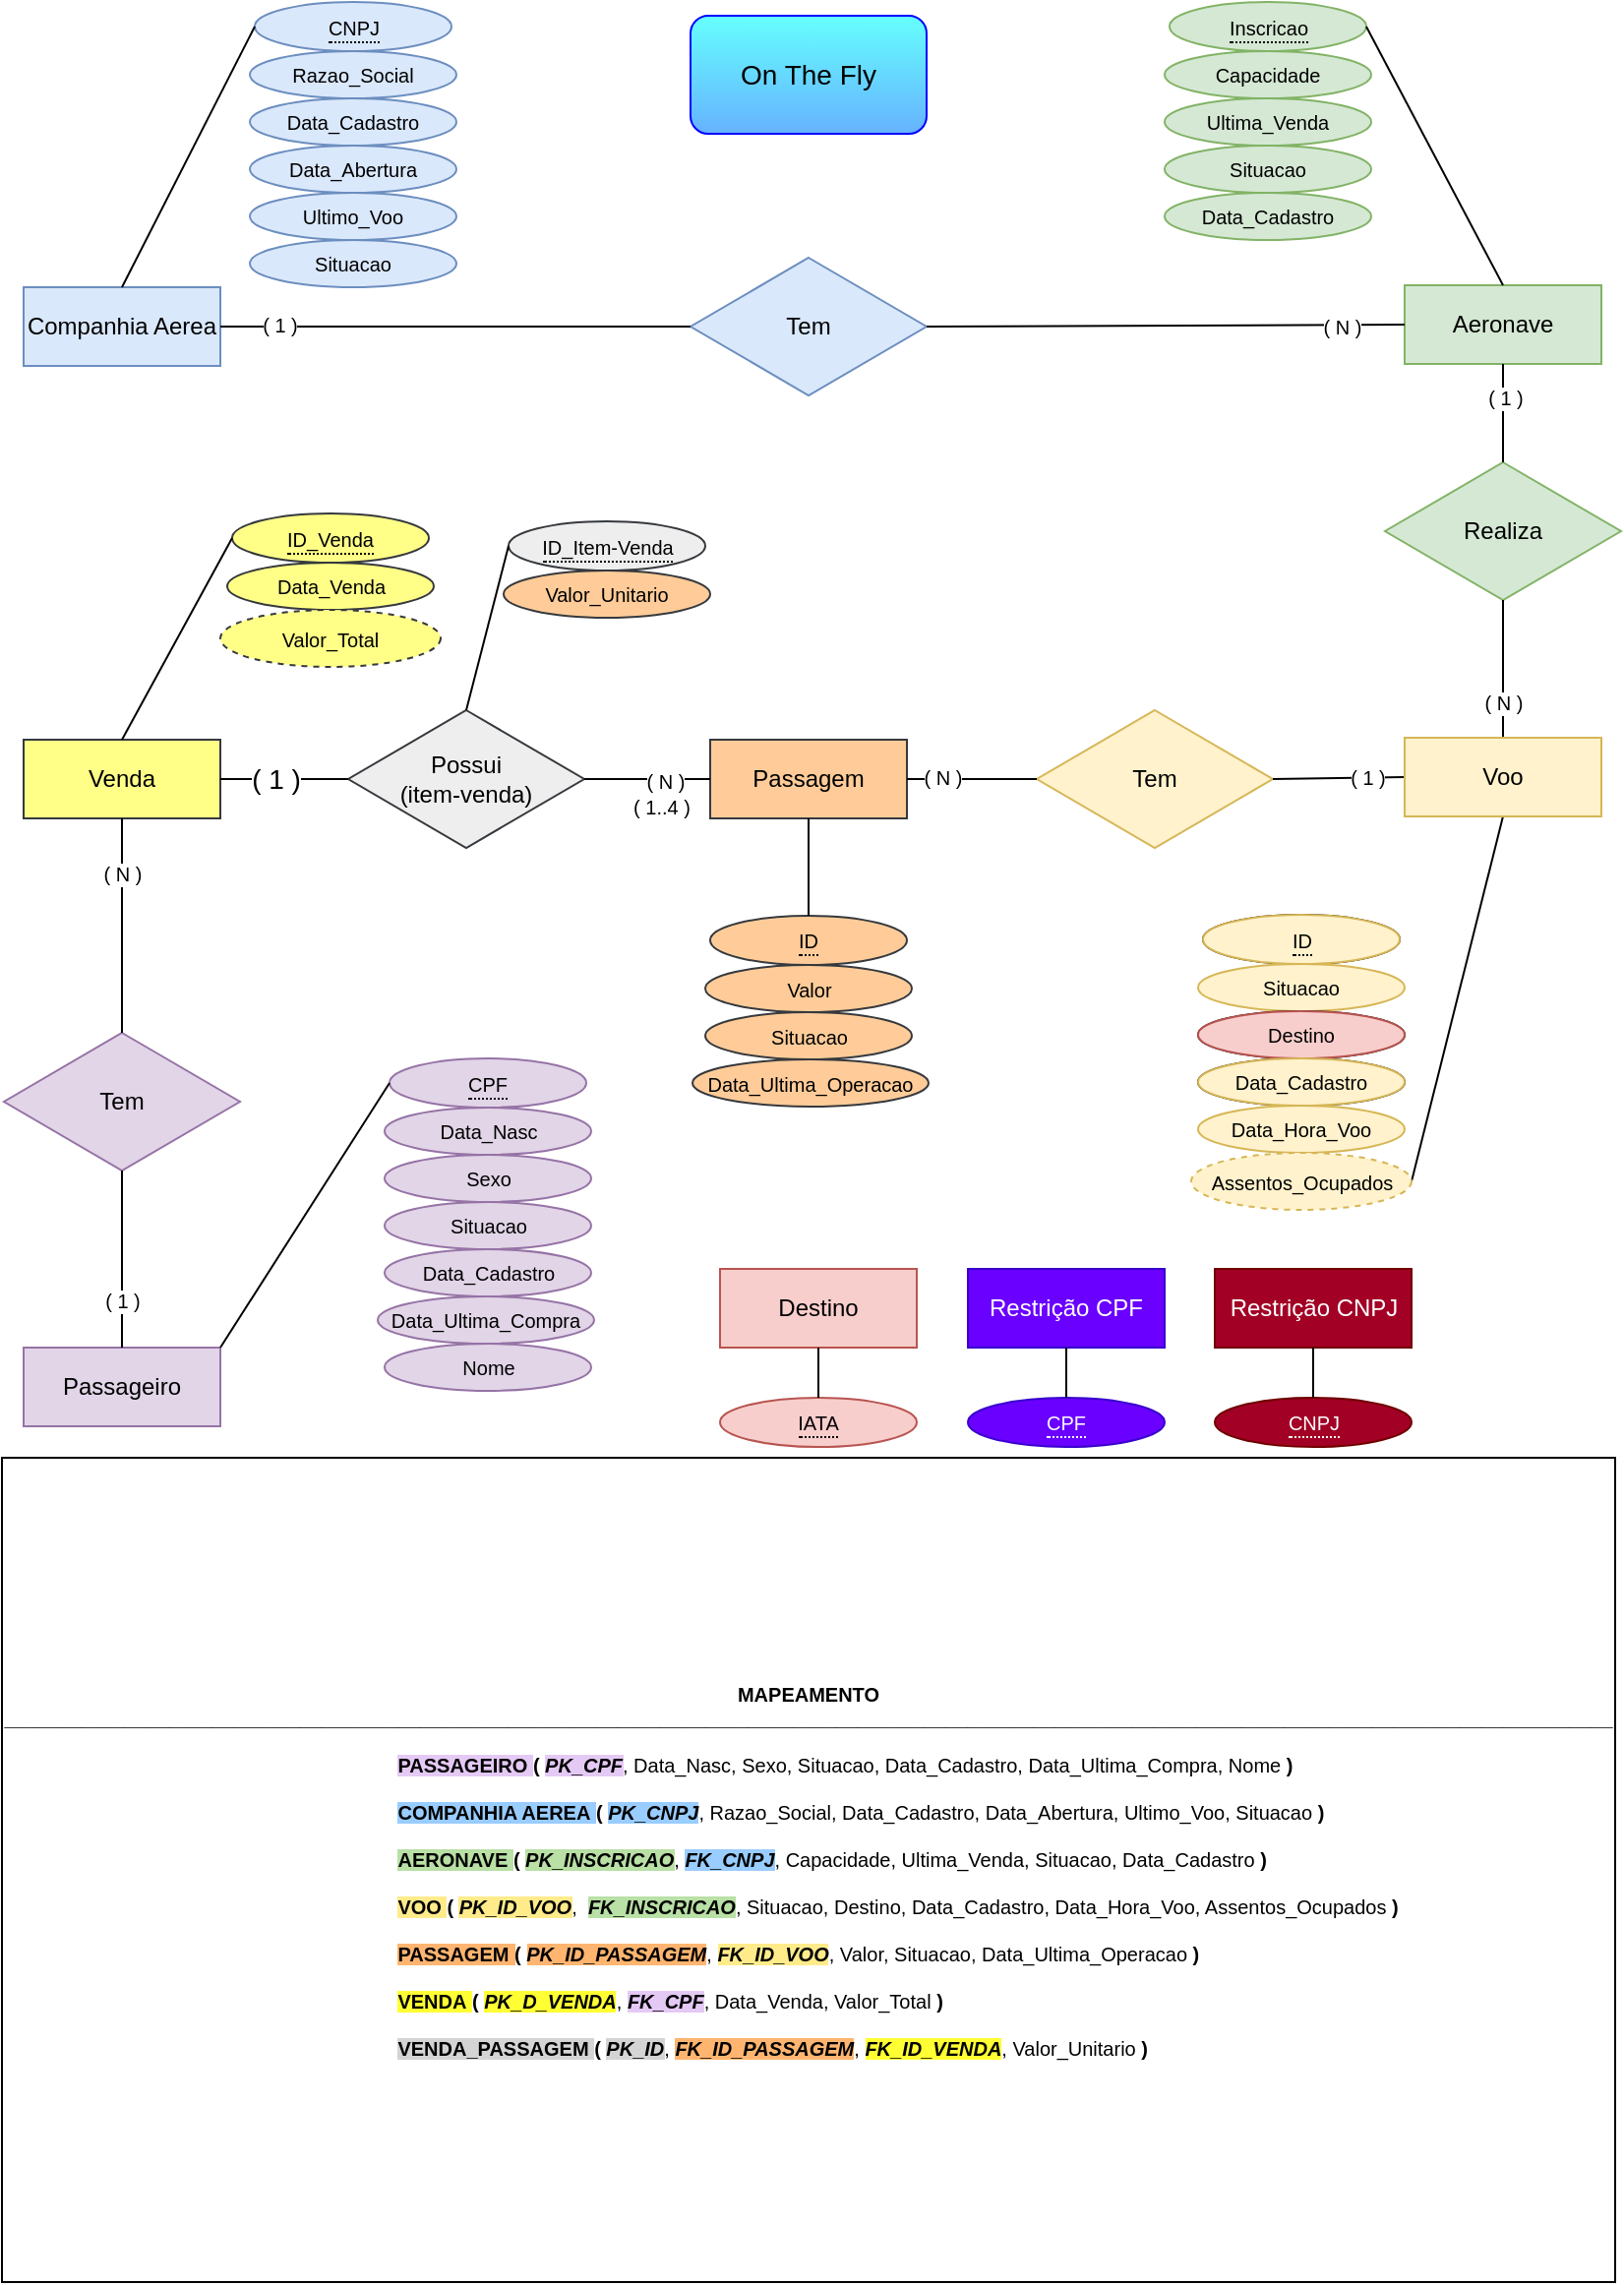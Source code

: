 <mxfile version="20.3.0" type="device"><diagram id="hlEPYErq15RqgdKND1dZ" name="Página-1"><mxGraphModel dx="868" dy="553" grid="1" gridSize="10" guides="1" tooltips="1" connect="1" arrows="1" fold="1" page="1" pageScale="1" pageWidth="827" pageHeight="1169" math="0" shadow="0"><root><mxCell id="0"/><mxCell id="1" parent="0"/><mxCell id="gnO982zwiV6r9AaEwhnP-1" value="Venda" style="whiteSpace=wrap;html=1;align=center;fillColor=#ffff88;strokeColor=#36393d;" vertex="1" parent="1"><mxGeometry x="13" y="385" width="100" height="40" as="geometry"/></mxCell><mxCell id="gnO982zwiV6r9AaEwhnP-2" value="Companhia Aerea" style="whiteSpace=wrap;html=1;align=center;fillColor=#dae8fc;strokeColor=#6c8ebf;" vertex="1" parent="1"><mxGeometry x="13" y="155" width="100" height="40" as="geometry"/></mxCell><mxCell id="gnO982zwiV6r9AaEwhnP-3" value="Aeronave" style="whiteSpace=wrap;html=1;align=center;fillColor=#d5e8d4;strokeColor=#82b366;" vertex="1" parent="1"><mxGeometry x="715" y="154" width="100" height="40" as="geometry"/></mxCell><mxCell id="gnO982zwiV6r9AaEwhnP-5" value="Restrição CNPJ" style="whiteSpace=wrap;html=1;align=center;fillColor=#a20025;fontColor=#ffffff;strokeColor=#6F0000;" vertex="1" parent="1"><mxGeometry x="618.5" y="654" width="100" height="40" as="geometry"/></mxCell><mxCell id="gnO982zwiV6r9AaEwhnP-6" value="Voo" style="whiteSpace=wrap;html=1;align=center;" vertex="1" parent="1"><mxGeometry x="715" y="384" width="100" height="40" as="geometry"/></mxCell><mxCell id="gnO982zwiV6r9AaEwhnP-7" value="Passagem" style="whiteSpace=wrap;html=1;align=center;fillColor=#ffcc99;strokeColor=#36393d;" vertex="1" parent="1"><mxGeometry x="362" y="385" width="100" height="40" as="geometry"/></mxCell><mxCell id="gnO982zwiV6r9AaEwhnP-8" value="Possui&lt;br&gt;(item-venda)" style="rhombus;whiteSpace=wrap;html=1;fillColor=#eeeeee;strokeColor=#36393d;" vertex="1" parent="1"><mxGeometry x="178" y="370" width="120" height="70" as="geometry"/></mxCell><mxCell id="gnO982zwiV6r9AaEwhnP-9" value="Tem" style="rhombus;whiteSpace=wrap;html=1;fillColor=#fff2cc;strokeColor=#d6b656;" vertex="1" parent="1"><mxGeometry x="528" y="370" width="120" height="70" as="geometry"/></mxCell><mxCell id="gnO982zwiV6r9AaEwhnP-10" value="Realiza" style="rhombus;whiteSpace=wrap;html=1;fillColor=#d5e8d4;strokeColor=#82b366;" vertex="1" parent="1"><mxGeometry x="705" y="244" width="120" height="70" as="geometry"/></mxCell><mxCell id="gnO982zwiV6r9AaEwhnP-11" value="Tem" style="rhombus;whiteSpace=wrap;html=1;fillColor=#dae8fc;strokeColor=#6c8ebf;" vertex="1" parent="1"><mxGeometry x="352" y="140" width="120" height="70" as="geometry"/></mxCell><mxCell id="gnO982zwiV6r9AaEwhnP-14" value="Restrição CPF" style="whiteSpace=wrap;html=1;align=center;fillColor=#6a00ff;fontColor=#ffffff;strokeColor=#3700CC;" vertex="1" parent="1"><mxGeometry x="493" y="654" width="100" height="40" as="geometry"/></mxCell><mxCell id="gnO982zwiV6r9AaEwhnP-16" value="" style="endArrow=none;html=1;rounded=0;entryX=1;entryY=0.5;entryDx=0;entryDy=0;" edge="1" parent="1" source="gnO982zwiV6r9AaEwhnP-11" target="gnO982zwiV6r9AaEwhnP-2"><mxGeometry width="50" height="50" relative="1" as="geometry"><mxPoint x="398" y="455" as="sourcePoint"/><mxPoint x="448" y="405" as="targetPoint"/></mxGeometry></mxCell><mxCell id="gnO982zwiV6r9AaEwhnP-95" value="( 1 )" style="edgeLabel;html=1;align=center;verticalAlign=middle;resizable=0;points=[];fontSize=10;" vertex="1" connectable="0" parent="gnO982zwiV6r9AaEwhnP-16"><mxGeometry x="0.28" relative="1" as="geometry"><mxPoint x="-56" y="-1" as="offset"/></mxGeometry></mxCell><mxCell id="gnO982zwiV6r9AaEwhnP-17" value="" style="endArrow=none;html=1;rounded=0;entryX=1;entryY=0.5;entryDx=0;entryDy=0;exitX=0;exitY=0.5;exitDx=0;exitDy=0;" edge="1" parent="1" source="gnO982zwiV6r9AaEwhnP-3" target="gnO982zwiV6r9AaEwhnP-11"><mxGeometry width="50" height="50" relative="1" as="geometry"><mxPoint x="328" y="185" as="sourcePoint"/><mxPoint x="118" y="185" as="targetPoint"/></mxGeometry></mxCell><mxCell id="gnO982zwiV6r9AaEwhnP-96" value="( N )" style="edgeLabel;html=1;align=center;verticalAlign=middle;resizable=0;points=[];fontSize=10;" vertex="1" connectable="0" parent="gnO982zwiV6r9AaEwhnP-17"><mxGeometry x="0.134" y="1" relative="1" as="geometry"><mxPoint x="106" y="-1" as="offset"/></mxGeometry></mxCell><mxCell id="gnO982zwiV6r9AaEwhnP-18" value="" style="endArrow=none;html=1;rounded=0;exitX=0.5;exitY=1;exitDx=0;exitDy=0;" edge="1" parent="1" source="gnO982zwiV6r9AaEwhnP-3" target="gnO982zwiV6r9AaEwhnP-10"><mxGeometry width="50" height="50" relative="1" as="geometry"><mxPoint x="725" y="184" as="sourcePoint"/><mxPoint x="535" y="184" as="targetPoint"/></mxGeometry></mxCell><mxCell id="gnO982zwiV6r9AaEwhnP-97" value="( 1 )" style="edgeLabel;html=1;align=center;verticalAlign=middle;resizable=0;points=[];fontSize=10;" vertex="1" connectable="0" parent="gnO982zwiV6r9AaEwhnP-18"><mxGeometry x="-0.34" y="1" relative="1" as="geometry"><mxPoint as="offset"/></mxGeometry></mxCell><mxCell id="gnO982zwiV6r9AaEwhnP-19" value="" style="endArrow=none;html=1;rounded=0;exitX=0.5;exitY=1;exitDx=0;exitDy=0;entryX=0.5;entryY=0;entryDx=0;entryDy=0;" edge="1" parent="1" source="gnO982zwiV6r9AaEwhnP-10" target="gnO982zwiV6r9AaEwhnP-6"><mxGeometry width="50" height="50" relative="1" as="geometry"><mxPoint x="775" y="204" as="sourcePoint"/><mxPoint x="775" y="254.0" as="targetPoint"/></mxGeometry></mxCell><mxCell id="gnO982zwiV6r9AaEwhnP-98" value="( N )" style="edgeLabel;html=1;align=center;verticalAlign=middle;resizable=0;points=[];fontSize=10;" vertex="1" connectable="0" parent="gnO982zwiV6r9AaEwhnP-19"><mxGeometry x="0.471" relative="1" as="geometry"><mxPoint as="offset"/></mxGeometry></mxCell><mxCell id="gnO982zwiV6r9AaEwhnP-22" value="" style="endArrow=none;html=1;rounded=0;exitX=0;exitY=0.5;exitDx=0;exitDy=0;entryX=1;entryY=0.5;entryDx=0;entryDy=0;" edge="1" parent="1" source="gnO982zwiV6r9AaEwhnP-6" target="gnO982zwiV6r9AaEwhnP-9"><mxGeometry width="50" height="50" relative="1" as="geometry"><mxPoint x="775" y="434" as="sourcePoint"/><mxPoint x="675" y="404.0" as="targetPoint"/></mxGeometry></mxCell><mxCell id="gnO982zwiV6r9AaEwhnP-99" value="( 1 )" style="edgeLabel;html=1;align=center;verticalAlign=middle;resizable=0;points=[];fontSize=10;" vertex="1" connectable="0" parent="gnO982zwiV6r9AaEwhnP-22"><mxGeometry x="-0.411" y="-1" relative="1" as="geometry"><mxPoint as="offset"/></mxGeometry></mxCell><mxCell id="gnO982zwiV6r9AaEwhnP-23" value="" style="endArrow=none;html=1;rounded=0;entryX=1;entryY=0.5;entryDx=0;entryDy=0;exitX=0;exitY=0.5;exitDx=0;exitDy=0;" edge="1" parent="1" source="gnO982zwiV6r9AaEwhnP-9" target="gnO982zwiV6r9AaEwhnP-7"><mxGeometry width="50" height="50" relative="1" as="geometry"><mxPoint x="468" y="405" as="sourcePoint"/><mxPoint x="598" y="415.0" as="targetPoint"/></mxGeometry></mxCell><mxCell id="gnO982zwiV6r9AaEwhnP-100" value="( N )" style="edgeLabel;html=1;align=center;verticalAlign=middle;resizable=0;points=[];fontSize=10;" vertex="1" connectable="0" parent="gnO982zwiV6r9AaEwhnP-23"><mxGeometry x="0.466" y="-1" relative="1" as="geometry"><mxPoint as="offset"/></mxGeometry></mxCell><mxCell id="gnO982zwiV6r9AaEwhnP-24" value="" style="endArrow=none;html=1;rounded=0;entryX=1;entryY=0.5;entryDx=0;entryDy=0;" edge="1" parent="1" source="gnO982zwiV6r9AaEwhnP-7" target="gnO982zwiV6r9AaEwhnP-8"><mxGeometry width="50" height="50" relative="1" as="geometry"><mxPoint x="538" y="415.0" as="sourcePoint"/><mxPoint x="472" y="415.0" as="targetPoint"/></mxGeometry></mxCell><mxCell id="gnO982zwiV6r9AaEwhnP-101" value="( N )" style="edgeLabel;html=1;align=center;verticalAlign=middle;resizable=0;points=[];fontSize=10;" vertex="1" connectable="0" parent="gnO982zwiV6r9AaEwhnP-24"><mxGeometry x="-0.262" y="1" relative="1" as="geometry"><mxPoint as="offset"/></mxGeometry></mxCell><mxCell id="gnO982zwiV6r9AaEwhnP-25" value="" style="endArrow=none;html=1;rounded=0;entryX=1;entryY=0.5;entryDx=0;entryDy=0;exitX=0;exitY=0.5;exitDx=0;exitDy=0;" edge="1" parent="1" source="gnO982zwiV6r9AaEwhnP-8" target="gnO982zwiV6r9AaEwhnP-1"><mxGeometry width="50" height="50" relative="1" as="geometry"><mxPoint x="168" y="415" as="sourcePoint"/><mxPoint x="308" y="415.0" as="targetPoint"/></mxGeometry></mxCell><mxCell id="gnO982zwiV6r9AaEwhnP-132" value="( 1 )" style="edgeLabel;html=1;align=center;verticalAlign=middle;resizable=0;points=[];fontSize=14;" vertex="1" connectable="0" parent="gnO982zwiV6r9AaEwhnP-25"><mxGeometry x="0.4" y="2" relative="1" as="geometry"><mxPoint x="8" y="-2" as="offset"/></mxGeometry></mxCell><mxCell id="gnO982zwiV6r9AaEwhnP-30" value="&lt;span style=&quot;border-bottom: 1px dotted&quot;&gt;&lt;font style=&quot;font-size: 10px;&quot;&gt;CNPJ&lt;/font&gt;&lt;/span&gt;" style="ellipse;whiteSpace=wrap;html=1;align=center;fillColor=#dae8fc;strokeColor=#6c8ebf;" vertex="1" parent="1"><mxGeometry x="130.5" y="10" width="100" height="25" as="geometry"/></mxCell><mxCell id="gnO982zwiV6r9AaEwhnP-33" value="" style="endArrow=none;html=1;rounded=0;entryX=0;entryY=0.5;entryDx=0;entryDy=0;exitX=0.5;exitY=0;exitDx=0;exitDy=0;" edge="1" parent="1" source="gnO982zwiV6r9AaEwhnP-2" target="gnO982zwiV6r9AaEwhnP-30"><mxGeometry width="50" height="50" relative="1" as="geometry"><mxPoint x="362.0" y="185" as="sourcePoint"/><mxPoint x="118" y="185" as="targetPoint"/></mxGeometry></mxCell><mxCell id="gnO982zwiV6r9AaEwhnP-34" value="Razao_Social" style="ellipse;whiteSpace=wrap;html=1;align=center;fontSize=10;fillColor=#dae8fc;strokeColor=#6c8ebf;" vertex="1" parent="1"><mxGeometry x="128" y="35" width="105" height="24" as="geometry"/></mxCell><mxCell id="gnO982zwiV6r9AaEwhnP-36" value="Situacao" style="ellipse;whiteSpace=wrap;html=1;align=center;fontSize=10;fillColor=#dae8fc;strokeColor=#6c8ebf;" vertex="1" parent="1"><mxGeometry x="128" y="131" width="105" height="24" as="geometry"/></mxCell><mxCell id="gnO982zwiV6r9AaEwhnP-37" value="Data_Abertura" style="ellipse;whiteSpace=wrap;html=1;align=center;fontSize=10;fillColor=#dae8fc;strokeColor=#6c8ebf;" vertex="1" parent="1"><mxGeometry x="128" y="83" width="105" height="24" as="geometry"/></mxCell><mxCell id="gnO982zwiV6r9AaEwhnP-39" value="Data_Cadastro" style="ellipse;whiteSpace=wrap;html=1;align=center;fontSize=10;fillColor=#dae8fc;strokeColor=#6c8ebf;" vertex="1" parent="1"><mxGeometry x="128" y="59" width="105" height="24" as="geometry"/></mxCell><mxCell id="gnO982zwiV6r9AaEwhnP-40" value="Ultimo_Voo" style="ellipse;whiteSpace=wrap;html=1;align=center;fontSize=10;fillColor=#dae8fc;strokeColor=#6c8ebf;" vertex="1" parent="1"><mxGeometry x="128" y="107" width="105" height="24" as="geometry"/></mxCell><mxCell id="gnO982zwiV6r9AaEwhnP-41" value="&lt;span style=&quot;border-bottom: 1px dotted&quot;&gt;&lt;font style=&quot;font-size: 10px;&quot;&gt;CNPJ&lt;/font&gt;&lt;/span&gt;" style="ellipse;whiteSpace=wrap;html=1;align=center;fillColor=#a20025;fontColor=#ffffff;strokeColor=#6F0000;" vertex="1" parent="1"><mxGeometry x="618.5" y="719.5" width="100" height="25" as="geometry"/></mxCell><mxCell id="gnO982zwiV6r9AaEwhnP-42" value="&lt;span style=&quot;border-bottom: 1px dotted&quot;&gt;&lt;font style=&quot;font-size: 10px;&quot;&gt;CPF&lt;/font&gt;&lt;/span&gt;" style="ellipse;whiteSpace=wrap;html=1;align=center;fillColor=#6a00ff;fontColor=#ffffff;strokeColor=#3700CC;" vertex="1" parent="1"><mxGeometry x="493" y="719.5" width="100" height="25" as="geometry"/></mxCell><mxCell id="gnO982zwiV6r9AaEwhnP-46" value="Destino" style="whiteSpace=wrap;html=1;align=center;fillColor=#f8cecc;strokeColor=#b85450;" vertex="1" parent="1"><mxGeometry x="367" y="654" width="100" height="40" as="geometry"/></mxCell><mxCell id="gnO982zwiV6r9AaEwhnP-47" value="&lt;span style=&quot;border-bottom: 1px dotted&quot;&gt;&lt;font style=&quot;font-size: 10px;&quot;&gt;IATA&lt;/font&gt;&lt;/span&gt;" style="ellipse;whiteSpace=wrap;html=1;align=center;fillColor=#f8cecc;strokeColor=#b85450;" vertex="1" parent="1"><mxGeometry x="367" y="719.5" width="100" height="25" as="geometry"/></mxCell><mxCell id="gnO982zwiV6r9AaEwhnP-50" value="&lt;span style=&quot;border-bottom: 1px dotted&quot;&gt;&lt;font style=&quot;font-size: 10px;&quot;&gt;Inscricao&lt;/font&gt;&lt;/span&gt;" style="ellipse;whiteSpace=wrap;html=1;align=center;fillColor=#d5e8d4;strokeColor=#82b366;" vertex="1" parent="1"><mxGeometry x="595.5" y="10" width="100" height="25" as="geometry"/></mxCell><mxCell id="gnO982zwiV6r9AaEwhnP-51" value="Capacidade" style="ellipse;whiteSpace=wrap;html=1;align=center;fontSize=10;fillColor=#d5e8d4;strokeColor=#82b366;" vertex="1" parent="1"><mxGeometry x="593" y="35" width="105" height="24" as="geometry"/></mxCell><mxCell id="gnO982zwiV6r9AaEwhnP-53" value="Situacao" style="ellipse;whiteSpace=wrap;html=1;align=center;fontSize=10;fillColor=#d5e8d4;strokeColor=#82b366;" vertex="1" parent="1"><mxGeometry x="593" y="83" width="105" height="24" as="geometry"/></mxCell><mxCell id="gnO982zwiV6r9AaEwhnP-54" value="Ultima_Venda" style="ellipse;whiteSpace=wrap;html=1;align=center;fontSize=10;fillColor=#d5e8d4;strokeColor=#82b366;" vertex="1" parent="1"><mxGeometry x="593" y="59" width="105" height="24" as="geometry"/></mxCell><mxCell id="gnO982zwiV6r9AaEwhnP-55" value="Data_Cadastro" style="ellipse;whiteSpace=wrap;html=1;align=center;fontSize=10;fillColor=#d5e8d4;strokeColor=#82b366;" vertex="1" parent="1"><mxGeometry x="593" y="107" width="105" height="24" as="geometry"/></mxCell><mxCell id="gnO982zwiV6r9AaEwhnP-56" value="" style="endArrow=none;html=1;rounded=0;exitX=1;exitY=0.5;exitDx=0;exitDy=0;entryX=0.5;entryY=0;entryDx=0;entryDy=0;" edge="1" parent="1" source="gnO982zwiV6r9AaEwhnP-50" target="gnO982zwiV6r9AaEwhnP-3"><mxGeometry width="50" height="50" relative="1" as="geometry"><mxPoint x="775" y="204" as="sourcePoint"/><mxPoint x="775" y="254" as="targetPoint"/></mxGeometry></mxCell><mxCell id="gnO982zwiV6r9AaEwhnP-57" value="&lt;span style=&quot;border-bottom: 1px dotted&quot;&gt;&lt;font style=&quot;font-size: 10px;&quot;&gt;ID&lt;/font&gt;&lt;/span&gt;" style="ellipse;whiteSpace=wrap;html=1;align=center;" vertex="1" parent="1"><mxGeometry x="612.5" y="474" width="100" height="25" as="geometry"/></mxCell><mxCell id="gnO982zwiV6r9AaEwhnP-58" value="Situacao" style="ellipse;whiteSpace=wrap;html=1;align=center;fontSize=10;fillColor=#fff2cc;strokeColor=#d6b656;" vertex="1" parent="1"><mxGeometry x="610" y="499" width="105" height="24" as="geometry"/></mxCell><mxCell id="gnO982zwiV6r9AaEwhnP-59" value="Data_Cadastro" style="ellipse;whiteSpace=wrap;html=1;align=center;fontSize=10;" vertex="1" parent="1"><mxGeometry x="610" y="547" width="105" height="24" as="geometry"/></mxCell><mxCell id="gnO982zwiV6r9AaEwhnP-60" value="Destino" style="ellipse;whiteSpace=wrap;html=1;align=center;fontSize=10;" vertex="1" parent="1"><mxGeometry x="610" y="523" width="105" height="24" as="geometry"/></mxCell><mxCell id="gnO982zwiV6r9AaEwhnP-61" value="Data_Hora_Voo" style="ellipse;whiteSpace=wrap;html=1;align=center;fontSize=10;fillColor=#fff2cc;strokeColor=#d6b656;" vertex="1" parent="1"><mxGeometry x="610" y="571" width="105" height="24" as="geometry"/></mxCell><mxCell id="gnO982zwiV6r9AaEwhnP-62" value="" style="endArrow=none;html=1;rounded=0;exitX=0.5;exitY=1;exitDx=0;exitDy=0;entryX=1;entryY=0.5;entryDx=0;entryDy=0;" edge="1" parent="1" source="gnO982zwiV6r9AaEwhnP-6" target="gnO982zwiV6r9AaEwhnP-64"><mxGeometry width="50" height="50" relative="1" as="geometry"><mxPoint x="725" y="414" as="sourcePoint"/><mxPoint x="658" y="415" as="targetPoint"/></mxGeometry></mxCell><mxCell id="gnO982zwiV6r9AaEwhnP-64" value="Assentos_Ocupados" style="ellipse;whiteSpace=wrap;html=1;align=center;dashed=1;fontSize=10;fillColor=#fff2cc;strokeColor=#d6b656;" vertex="1" parent="1"><mxGeometry x="606.5" y="595" width="112" height="29" as="geometry"/></mxCell><mxCell id="gnO982zwiV6r9AaEwhnP-65" value="&lt;span style=&quot;border-bottom: 1px dotted&quot;&gt;&lt;font style=&quot;font-size: 10px;&quot;&gt;ID&lt;/font&gt;&lt;/span&gt;" style="ellipse;whiteSpace=wrap;html=1;align=center;fillColor=#ffcc99;strokeColor=#36393d;" vertex="1" parent="1"><mxGeometry x="362" y="474.5" width="100" height="25" as="geometry"/></mxCell><mxCell id="gnO982zwiV6r9AaEwhnP-66" value="Valor" style="ellipse;whiteSpace=wrap;html=1;align=center;fontSize=10;fillColor=#ffcc99;strokeColor=#36393d;" vertex="1" parent="1"><mxGeometry x="359.5" y="499.5" width="105" height="24" as="geometry"/></mxCell><mxCell id="gnO982zwiV6r9AaEwhnP-67" value="Data_Ultima_Operacao" style="ellipse;whiteSpace=wrap;html=1;align=center;fontSize=10;fillColor=#ffcc99;strokeColor=#36393d;" vertex="1" parent="1"><mxGeometry x="353" y="547.5" width="120" height="24" as="geometry"/></mxCell><mxCell id="gnO982zwiV6r9AaEwhnP-68" value="Situacao" style="ellipse;whiteSpace=wrap;html=1;align=center;fontSize=10;fillColor=#ffcc99;strokeColor=#36393d;" vertex="1" parent="1"><mxGeometry x="359.5" y="523.5" width="105" height="24" as="geometry"/></mxCell><mxCell id="gnO982zwiV6r9AaEwhnP-70" value="" style="endArrow=none;html=1;rounded=0;entryX=0.5;entryY=1;entryDx=0;entryDy=0;exitX=0.5;exitY=0;exitDx=0;exitDy=0;" edge="1" parent="1" source="gnO982zwiV6r9AaEwhnP-65" target="gnO982zwiV6r9AaEwhnP-7"><mxGeometry width="50" height="50" relative="1" as="geometry"><mxPoint x="538" y="415" as="sourcePoint"/><mxPoint x="472" y="415" as="targetPoint"/></mxGeometry></mxCell><mxCell id="gnO982zwiV6r9AaEwhnP-71" value="&lt;span style=&quot;border-bottom: 1px dotted&quot;&gt;&lt;font style=&quot;font-size: 10px;&quot;&gt;ID_Item-Venda&lt;/font&gt;&lt;/span&gt;" style="ellipse;whiteSpace=wrap;html=1;align=center;fillColor=#eeeeee;strokeColor=#36393d;" vertex="1" parent="1"><mxGeometry x="259.5" y="274" width="100" height="25" as="geometry"/></mxCell><mxCell id="gnO982zwiV6r9AaEwhnP-72" value="Valor_Unitario" style="ellipse;whiteSpace=wrap;html=1;align=center;fontSize=10;fillColor=#ffcc99;strokeColor=#36393d;" vertex="1" parent="1"><mxGeometry x="257" y="299" width="105" height="24" as="geometry"/></mxCell><mxCell id="gnO982zwiV6r9AaEwhnP-73" value="" style="endArrow=none;html=1;rounded=0;entryX=0;entryY=0.5;entryDx=0;entryDy=0;exitX=0.5;exitY=0;exitDx=0;exitDy=0;" edge="1" parent="1" source="gnO982zwiV6r9AaEwhnP-8" target="gnO982zwiV6r9AaEwhnP-71"><mxGeometry width="50" height="50" relative="1" as="geometry"><mxPoint x="372" y="415" as="sourcePoint"/><mxPoint x="308" y="415" as="targetPoint"/></mxGeometry></mxCell><mxCell id="gnO982zwiV6r9AaEwhnP-74" value="&lt;span style=&quot;border-bottom: 1px dotted&quot;&gt;&lt;font style=&quot;font-size: 10px;&quot;&gt;ID_Venda&lt;/font&gt;&lt;/span&gt;" style="ellipse;whiteSpace=wrap;html=1;align=center;fillColor=#ffff88;strokeColor=#36393d;" vertex="1" parent="1"><mxGeometry x="119" y="270" width="100" height="25" as="geometry"/></mxCell><mxCell id="gnO982zwiV6r9AaEwhnP-75" value="Data_Venda" style="ellipse;whiteSpace=wrap;html=1;align=center;fontSize=10;fillColor=#ffff88;strokeColor=#36393d;" vertex="1" parent="1"><mxGeometry x="116.5" y="295" width="105" height="24" as="geometry"/></mxCell><mxCell id="gnO982zwiV6r9AaEwhnP-80" value="Valor_Total" style="ellipse;whiteSpace=wrap;html=1;align=center;dashed=1;fontSize=10;fillColor=#ffff88;strokeColor=#36393d;" vertex="1" parent="1"><mxGeometry x="113" y="319" width="112" height="29" as="geometry"/></mxCell><mxCell id="gnO982zwiV6r9AaEwhnP-82" value="Tem" style="rhombus;whiteSpace=wrap;html=1;fillColor=#e1d5e7;strokeColor=#9673a6;" vertex="1" parent="1"><mxGeometry x="3" y="534" width="120" height="70" as="geometry"/></mxCell><mxCell id="gnO982zwiV6r9AaEwhnP-84" value="Passageiro" style="whiteSpace=wrap;html=1;align=center;fillColor=#e1d5e7;strokeColor=#9673a6;" vertex="1" parent="1"><mxGeometry x="13" y="694" width="100" height="40" as="geometry"/></mxCell><mxCell id="gnO982zwiV6r9AaEwhnP-85" value="" style="endArrow=none;html=1;rounded=0;exitX=0.5;exitY=1;exitDx=0;exitDy=0;entryX=0.5;entryY=0;entryDx=0;entryDy=0;" edge="1" parent="1" source="gnO982zwiV6r9AaEwhnP-82" target="gnO982zwiV6r9AaEwhnP-84"><mxGeometry width="50" height="50" relative="1" as="geometry"><mxPoint x="73" y="544" as="sourcePoint"/><mxPoint x="73" y="435" as="targetPoint"/></mxGeometry></mxCell><mxCell id="gnO982zwiV6r9AaEwhnP-105" value="( 1 )" style="edgeLabel;html=1;align=center;verticalAlign=middle;resizable=0;points=[];fontSize=10;" vertex="1" connectable="0" parent="gnO982zwiV6r9AaEwhnP-85"><mxGeometry x="0.45" relative="1" as="geometry"><mxPoint as="offset"/></mxGeometry></mxCell><mxCell id="gnO982zwiV6r9AaEwhnP-86" value="&lt;span style=&quot;border-bottom: 1px dotted&quot;&gt;&lt;font style=&quot;font-size: 10px;&quot;&gt;CPF&lt;/font&gt;&lt;/span&gt;" style="ellipse;whiteSpace=wrap;html=1;align=center;fillColor=#e1d5e7;strokeColor=#9673a6;" vertex="1" parent="1"><mxGeometry x="199" y="547" width="100" height="25" as="geometry"/></mxCell><mxCell id="gnO982zwiV6r9AaEwhnP-87" value="Data_Nasc" style="ellipse;whiteSpace=wrap;html=1;align=center;fontSize=10;fillColor=#e1d5e7;strokeColor=#9673a6;" vertex="1" parent="1"><mxGeometry x="196.5" y="572" width="105" height="24" as="geometry"/></mxCell><mxCell id="gnO982zwiV6r9AaEwhnP-88" value="Situacao" style="ellipse;whiteSpace=wrap;html=1;align=center;fontSize=10;fillColor=#e1d5e7;strokeColor=#9673a6;" vertex="1" parent="1"><mxGeometry x="196.5" y="620" width="105" height="24" as="geometry"/></mxCell><mxCell id="gnO982zwiV6r9AaEwhnP-89" value="Sexo" style="ellipse;whiteSpace=wrap;html=1;align=center;fontSize=10;fillColor=#e1d5e7;strokeColor=#9673a6;" vertex="1" parent="1"><mxGeometry x="196.5" y="596" width="105" height="24" as="geometry"/></mxCell><mxCell id="gnO982zwiV6r9AaEwhnP-90" value="Data_Cadastro" style="ellipse;whiteSpace=wrap;html=1;align=center;fontSize=10;fillColor=#e1d5e7;strokeColor=#9673a6;" vertex="1" parent="1"><mxGeometry x="196.5" y="644" width="105" height="24" as="geometry"/></mxCell><mxCell id="gnO982zwiV6r9AaEwhnP-92" value="Data_Ultima_Compra" style="ellipse;whiteSpace=wrap;html=1;align=center;fontSize=10;fillColor=#e1d5e7;strokeColor=#9673a6;" vertex="1" parent="1"><mxGeometry x="193" y="668" width="110" height="24" as="geometry"/></mxCell><mxCell id="gnO982zwiV6r9AaEwhnP-93" value="Nome" style="ellipse;whiteSpace=wrap;html=1;align=center;fontSize=10;fillColor=#e1d5e7;strokeColor=#9673a6;" vertex="1" parent="1"><mxGeometry x="196.5" y="692" width="105" height="24" as="geometry"/></mxCell><mxCell id="gnO982zwiV6r9AaEwhnP-94" value="" style="endArrow=none;html=1;rounded=0;exitX=0;exitY=0.5;exitDx=0;exitDy=0;entryX=1;entryY=0;entryDx=0;entryDy=0;" edge="1" parent="1" source="gnO982zwiV6r9AaEwhnP-86" target="gnO982zwiV6r9AaEwhnP-84"><mxGeometry width="50" height="50" relative="1" as="geometry"><mxPoint x="73.0" y="614" as="sourcePoint"/><mxPoint x="73.0" y="704" as="targetPoint"/></mxGeometry></mxCell><mxCell id="gnO982zwiV6r9AaEwhnP-103" value="( 1..4 )" style="text;html=1;align=center;verticalAlign=middle;resizable=0;points=[];autosize=1;strokeColor=none;fillColor=none;fontSize=10;" vertex="1" parent="1"><mxGeometry x="312" y="404" width="50" height="30" as="geometry"/></mxCell><mxCell id="gnO982zwiV6r9AaEwhnP-108" value="" style="endArrow=none;html=1;rounded=0;entryX=0.5;entryY=0;entryDx=0;entryDy=0;exitX=0.5;exitY=1;exitDx=0;exitDy=0;" edge="1" parent="1" source="gnO982zwiV6r9AaEwhnP-46" target="gnO982zwiV6r9AaEwhnP-47"><mxGeometry width="50" height="50" relative="1" as="geometry"><mxPoint x="422.0" y="502.5" as="sourcePoint"/><mxPoint x="422.0" y="453" as="targetPoint"/></mxGeometry></mxCell><mxCell id="gnO982zwiV6r9AaEwhnP-109" value="" style="endArrow=none;html=1;rounded=0;entryX=0.5;entryY=0;entryDx=0;entryDy=0;exitX=0.5;exitY=1;exitDx=0;exitDy=0;" edge="1" parent="1" source="gnO982zwiV6r9AaEwhnP-14" target="gnO982zwiV6r9AaEwhnP-42"><mxGeometry width="50" height="50" relative="1" as="geometry"><mxPoint x="427.0" y="704.0" as="sourcePoint"/><mxPoint x="427.0" y="729.5" as="targetPoint"/></mxGeometry></mxCell><mxCell id="gnO982zwiV6r9AaEwhnP-110" value="" style="endArrow=none;html=1;rounded=0;entryX=0.5;entryY=0;entryDx=0;entryDy=0;exitX=0.5;exitY=1;exitDx=0;exitDy=0;" edge="1" parent="1" source="gnO982zwiV6r9AaEwhnP-5" target="gnO982zwiV6r9AaEwhnP-41"><mxGeometry width="50" height="50" relative="1" as="geometry"><mxPoint x="553" y="704.0" as="sourcePoint"/><mxPoint x="553" y="729.5" as="targetPoint"/></mxGeometry></mxCell><mxCell id="gnO982zwiV6r9AaEwhnP-112" value="&lt;b&gt;MAPEAMENTO&lt;/b&gt;&lt;br&gt;&lt;b&gt;___________________________________________________________________________________________________________________________________________________&lt;/b&gt;&lt;br&gt;&lt;br&gt;&lt;blockquote style=&quot;margin: 0 0 0 40px; border: none; padding: 0px;&quot;&gt;&lt;blockquote style=&quot;margin: 0 0 0 40px; border: none; padding: 0px;&quot;&gt;&lt;blockquote style=&quot;margin: 0 0 0 40px; border: none; padding: 0px;&quot;&gt;&lt;blockquote style=&quot;margin: 0 0 0 40px; border: none; padding: 0px;&quot;&gt;&lt;blockquote style=&quot;margin: 0 0 0 40px; border: none; padding: 0px;&quot;&gt;&lt;div style=&quot;text-align: justify;&quot;&gt;&lt;b style=&quot;background-color: rgb(229, 201, 245);&quot;&gt;PASSAGEIRO&amp;nbsp;&lt;/b&gt;&lt;b style=&quot;background-color: initial;&quot;&gt;(&amp;nbsp;&lt;/b&gt;&lt;b&gt;&lt;i style=&quot;background-color: rgb(229, 201, 245);&quot;&gt;PK_CPF&lt;/i&gt;&lt;/b&gt;, Data_Nasc, Sexo, Situacao, Data_Cadastro, Data_Ultima_Compra, Nome&lt;b style=&quot;background-color: initial;&quot;&gt;&amp;nbsp;)&lt;/b&gt;&lt;b style=&quot;background-color: rgb(153, 204, 255);&quot;&gt;&lt;br&gt;&lt;/b&gt;&lt;/div&gt;&lt;div style=&quot;text-align: justify;&quot;&gt;&lt;b style=&quot;background-color: rgb(153, 204, 255);&quot;&gt;&lt;br&gt;&lt;/b&gt;&lt;/div&gt;&lt;div style=&quot;text-align: justify;&quot;&gt;&lt;b style=&quot;background-color: rgb(153, 204, 255);&quot;&gt;COMPANHIA AEREA&amp;nbsp;&lt;/b&gt;&lt;b style=&quot;background-color: initial;&quot;&gt;( &lt;/b&gt;&lt;span style=&quot;background-color: rgb(153, 204, 255);&quot;&gt;&lt;b&gt;&lt;i&gt;PK_CNPJ&lt;/i&gt;&lt;/b&gt;&lt;/span&gt;&lt;span style=&quot;background-color: initial;&quot;&gt;, Razao_Social, Data_Cadastro, Data_Abertura, Ultimo_Voo, Situacao&lt;/span&gt;&lt;b style=&quot;background-color: initial;&quot;&gt;&amp;nbsp;)&lt;/b&gt;&lt;/div&gt;&lt;/blockquote&gt;&lt;/blockquote&gt;&lt;/blockquote&gt;&lt;/blockquote&gt;&lt;blockquote style=&quot;margin: 0 0 0 40px; border: none; padding: 0px;&quot;&gt;&lt;blockquote style=&quot;margin: 0 0 0 40px; border: none; padding: 0px;&quot;&gt;&lt;blockquote style=&quot;margin: 0 0 0 40px; border: none; padding: 0px;&quot;&gt;&lt;blockquote style=&quot;margin: 0 0 0 40px; border: none; padding: 0px;&quot;&gt;&lt;div style=&quot;&quot;&gt;&lt;div style=&quot;text-align: justify;&quot;&gt;&lt;b&gt;&lt;br&gt;&lt;/b&gt;&lt;/div&gt;&lt;/div&gt;&lt;/blockquote&gt;&lt;/blockquote&gt;&lt;/blockquote&gt;&lt;/blockquote&gt;&lt;blockquote style=&quot;margin: 0 0 0 40px; border: none; padding: 0px;&quot;&gt;&lt;blockquote style=&quot;margin: 0 0 0 40px; border: none; padding: 0px;&quot;&gt;&lt;blockquote style=&quot;margin: 0 0 0 40px; border: none; padding: 0px;&quot;&gt;&lt;blockquote style=&quot;margin: 0 0 0 40px; border: none; padding: 0px;&quot;&gt;&lt;div style=&quot;text-align: justify;&quot;&gt;&lt;b style=&quot;background-color: rgb(185, 224, 165);&quot;&gt;AERONAVE &lt;/b&gt;&lt;b style=&quot;background-color: initial;&quot;&gt;( &lt;/b&gt;&lt;b style=&quot;&quot;&gt;&lt;i style=&quot;background-color: rgb(185, 224, 165);&quot;&gt;PK_INSCRICAO&lt;/i&gt;&lt;/b&gt;, &lt;b&gt;&lt;i style=&quot;background-color: rgb(153, 204, 255);&quot;&gt;FK_CNPJ&lt;/i&gt;&lt;/b&gt;, Capacidade, Ultima_Venda, Situacao, Data_Cadastro&lt;b style=&quot;background-color: initial;&quot;&gt; )&lt;/b&gt;&lt;/div&gt;&lt;/blockquote&gt;&lt;/blockquote&gt;&lt;/blockquote&gt;&lt;/blockquote&gt;&lt;blockquote style=&quot;margin: 0 0 0 40px; border: none; padding: 0px;&quot;&gt;&lt;blockquote style=&quot;margin: 0 0 0 40px; border: none; padding: 0px;&quot;&gt;&lt;blockquote style=&quot;margin: 0 0 0 40px; border: none; padding: 0px;&quot;&gt;&lt;blockquote style=&quot;margin: 0 0 0 40px; border: none; padding: 0px;&quot;&gt;&lt;div style=&quot;&quot;&gt;&lt;div style=&quot;text-align: justify;&quot;&gt;&lt;b&gt;&lt;br&gt;&lt;/b&gt;&lt;/div&gt;&lt;/div&gt;&lt;/blockquote&gt;&lt;/blockquote&gt;&lt;/blockquote&gt;&lt;/blockquote&gt;&lt;blockquote style=&quot;margin: 0 0 0 40px; border: none; padding: 0px;&quot;&gt;&lt;blockquote style=&quot;margin: 0 0 0 40px; border: none; padding: 0px;&quot;&gt;&lt;blockquote style=&quot;margin: 0 0 0 40px; border: none; padding: 0px;&quot;&gt;&lt;blockquote style=&quot;margin: 0 0 0 40px; border: none; padding: 0px;&quot;&gt;&lt;div style=&quot;text-align: justify;&quot;&gt;&lt;span style=&quot;background-color: rgb(255, 235, 138);&quot;&gt;&lt;b style=&quot;&quot;&gt;VOO&lt;/b&gt;&lt;b style=&quot;&quot;&gt; &lt;/b&gt;&lt;/span&gt;&lt;b style=&quot;background-color: initial;&quot;&gt;( &lt;/b&gt;&lt;b style=&quot;&quot;&gt;&lt;i style=&quot;background-color: rgb(255, 235, 138);&quot;&gt;PK_ID_VOO&lt;/i&gt;&lt;/b&gt;,&amp;nbsp;&amp;nbsp;&lt;span style=&quot;background-color: rgb(185, 224, 165);&quot;&gt;&lt;b&gt;&lt;i&gt;FK_INSCRICAO&lt;/i&gt;&lt;/b&gt;&lt;/span&gt;, Situacao, Destino, Data_Cadastro, Data_Hora_Voo, Assentos_Ocupados&lt;b style=&quot;background-color: initial;&quot;&gt;&amp;nbsp;)&lt;/b&gt;&lt;/div&gt;&lt;/blockquote&gt;&lt;/blockquote&gt;&lt;/blockquote&gt;&lt;/blockquote&gt;&lt;blockquote style=&quot;margin: 0 0 0 40px; border: none; padding: 0px;&quot;&gt;&lt;blockquote style=&quot;margin: 0 0 0 40px; border: none; padding: 0px;&quot;&gt;&lt;blockquote style=&quot;margin: 0 0 0 40px; border: none; padding: 0px;&quot;&gt;&lt;blockquote style=&quot;margin: 0 0 0 40px; border: none; padding: 0px;&quot;&gt;&lt;div style=&quot;&quot;&gt;&lt;div style=&quot;text-align: justify;&quot;&gt;&lt;b&gt;&lt;br&gt;&lt;/b&gt;&lt;/div&gt;&lt;/div&gt;&lt;/blockquote&gt;&lt;/blockquote&gt;&lt;/blockquote&gt;&lt;/blockquote&gt;&lt;blockquote style=&quot;margin: 0 0 0 40px; border: none; padding: 0px;&quot;&gt;&lt;blockquote style=&quot;margin: 0 0 0 40px; border: none; padding: 0px;&quot;&gt;&lt;blockquote style=&quot;margin: 0 0 0 40px; border: none; padding: 0px;&quot;&gt;&lt;blockquote style=&quot;margin: 0 0 0 40px; border: none; padding: 0px;&quot;&gt;&lt;div style=&quot;text-align: justify;&quot;&gt;&lt;b style=&quot;background-color: rgb(255, 181, 112);&quot;&gt;PASSAGEM&amp;nbsp;&lt;/b&gt;&lt;b style=&quot;background-color: initial;&quot;&gt;( &lt;/b&gt;&lt;b style=&quot;&quot;&gt;&lt;i style=&quot;background-color: rgb(255, 181, 112);&quot;&gt;PK_ID_PASSAGEM&lt;/i&gt;&lt;/b&gt;, &lt;b&gt;&lt;i style=&quot;background-color: rgb(255, 235, 138);&quot;&gt;FK_ID_VOO&lt;/i&gt;&lt;/b&gt;, Valor, Situacao, Data_Ultima_Operacao&lt;b style=&quot;background-color: initial;&quot;&gt;&amp;nbsp;)&lt;/b&gt;&lt;/div&gt;&lt;/blockquote&gt;&lt;/blockquote&gt;&lt;/blockquote&gt;&lt;/blockquote&gt;&lt;blockquote style=&quot;margin: 0 0 0 40px; border: none; padding: 0px;&quot;&gt;&lt;blockquote style=&quot;margin: 0 0 0 40px; border: none; padding: 0px;&quot;&gt;&lt;blockquote style=&quot;margin: 0 0 0 40px; border: none; padding: 0px;&quot;&gt;&lt;blockquote style=&quot;margin: 0 0 0 40px; border: none; padding: 0px;&quot;&gt;&lt;div style=&quot;text-align: justify;&quot;&gt;&lt;b style=&quot;background-color: initial;&quot;&gt;&lt;br&gt;&lt;/b&gt;&lt;/div&gt;&lt;div style=&quot;text-align: justify;&quot;&gt;&lt;b style=&quot;background-color: rgb(255, 255, 51);&quot;&gt;VENDA&amp;nbsp;&lt;/b&gt;&lt;b style=&quot;background-color: initial;&quot;&gt;(&amp;nbsp;&lt;/b&gt;&lt;b&gt;&lt;i style=&quot;background-color: rgb(255, 255, 51);&quot;&gt;PK_D_VENDA&lt;/i&gt;&lt;/b&gt;,&amp;nbsp;&lt;b&gt;&lt;i style=&quot;background-color: rgb(229, 201, 245);&quot;&gt;FK_CPF&lt;/i&gt;&lt;/b&gt;, Data_Venda, Valor_Total&lt;b style=&quot;background-color: initial;&quot;&gt;&amp;nbsp;)&lt;/b&gt;&lt;b style=&quot;background-color: initial;&quot;&gt;&lt;br&gt;&lt;/b&gt;&lt;/div&gt;&lt;div style=&quot;text-align: justify;&quot;&gt;&lt;b style=&quot;background-color: initial;&quot;&gt;&lt;br&gt;&lt;/b&gt;&lt;/div&gt;&lt;div style=&quot;text-align: justify;&quot;&gt;&lt;b style=&quot;background-color: rgb(212, 212, 212);&quot;&gt;VENDA_PASSAGEM&amp;nbsp;&lt;/b&gt;&lt;b style=&quot;background-color: initial;&quot;&gt;(&amp;nbsp;&lt;/b&gt;&lt;b&gt;&lt;i style=&quot;background-color: rgb(212, 212, 212);&quot;&gt;PK_ID&lt;/i&gt;&lt;/b&gt;,&amp;nbsp;&lt;b&gt;&lt;i style=&quot;background-color: rgb(255, 181, 112);&quot;&gt;FK_ID_PASSAGEM&lt;/i&gt;&lt;/b&gt;,&amp;nbsp;&lt;b&gt;&lt;i style=&quot;background-color: rgb(255, 255, 51);&quot;&gt;FK_ID_VENDA&lt;/i&gt;&lt;/b&gt;, Valor_Unitario&lt;b style=&quot;background-color: initial;&quot;&gt;&amp;nbsp;)&lt;/b&gt;&lt;b style=&quot;background-color: initial;&quot;&gt;&lt;br&gt;&lt;/b&gt;&lt;/div&gt;&lt;/blockquote&gt;&lt;/blockquote&gt;&lt;/blockquote&gt;&lt;/blockquote&gt;&lt;/blockquote&gt;" style="rounded=0;whiteSpace=wrap;html=1;fontSize=10;" vertex="1" parent="1"><mxGeometry x="2" y="750" width="820" height="419" as="geometry"/></mxCell><mxCell id="gnO982zwiV6r9AaEwhnP-114" value="&lt;font style=&quot;font-size: 14px;&quot;&gt;On The Fly&lt;/font&gt;" style="rounded=1;whiteSpace=wrap;html=1;fontSize=10;fillColor=#66FFFF;strokeColor=#0000FF;gradientColor=#66B2FF;" vertex="1" parent="1"><mxGeometry x="352" y="17" width="120" height="60" as="geometry"/></mxCell><mxCell id="gnO982zwiV6r9AaEwhnP-119" value="Voo" style="whiteSpace=wrap;html=1;align=center;fillColor=#fff2cc;strokeColor=#d6b656;" vertex="1" parent="1"><mxGeometry x="715" y="384" width="100" height="40" as="geometry"/></mxCell><mxCell id="gnO982zwiV6r9AaEwhnP-120" value="&lt;span style=&quot;border-bottom: 1px dotted&quot;&gt;&lt;font style=&quot;font-size: 10px;&quot;&gt;ID&lt;/font&gt;&lt;/span&gt;" style="ellipse;whiteSpace=wrap;html=1;align=center;fillColor=#fff2cc;strokeColor=#d6b656;" vertex="1" parent="1"><mxGeometry x="612.5" y="474" width="100" height="25" as="geometry"/></mxCell><mxCell id="gnO982zwiV6r9AaEwhnP-121" value="Destino" style="ellipse;whiteSpace=wrap;html=1;align=center;fontSize=10;fillColor=#f8cecc;strokeColor=#b85450;" vertex="1" parent="1"><mxGeometry x="610" y="523" width="105" height="24" as="geometry"/></mxCell><mxCell id="gnO982zwiV6r9AaEwhnP-122" value="Data_Cadastro" style="ellipse;whiteSpace=wrap;html=1;align=center;fontSize=10;fillColor=#fff2cc;strokeColor=#d6b656;" vertex="1" parent="1"><mxGeometry x="610" y="547" width="105" height="24" as="geometry"/></mxCell><mxCell id="gnO982zwiV6r9AaEwhnP-124" value="" style="endArrow=none;html=1;rounded=0;entryX=0.5;entryY=1;entryDx=0;entryDy=0;exitX=0.5;exitY=0;exitDx=0;exitDy=0;" edge="1" parent="1" source="gnO982zwiV6r9AaEwhnP-82" target="gnO982zwiV6r9AaEwhnP-1"><mxGeometry width="50" height="50" relative="1" as="geometry"><mxPoint x="188" y="415.0" as="sourcePoint"/><mxPoint x="118" y="330.0" as="targetPoint"/></mxGeometry></mxCell><mxCell id="gnO982zwiV6r9AaEwhnP-131" value="" style="endArrow=none;html=1;rounded=0;entryX=0;entryY=0.5;entryDx=0;entryDy=0;exitX=0.5;exitY=0;exitDx=0;exitDy=0;" edge="1" parent="1" source="gnO982zwiV6r9AaEwhnP-1" target="gnO982zwiV6r9AaEwhnP-74"><mxGeometry width="50" height="50" relative="1" as="geometry"><mxPoint x="248" y="380" as="sourcePoint"/><mxPoint x="269.5" y="296.5" as="targetPoint"/></mxGeometry></mxCell><mxCell id="gnO982zwiV6r9AaEwhnP-133" value="( N )" style="edgeLabel;html=1;align=center;verticalAlign=middle;resizable=0;points=[];fontSize=10;" vertex="1" connectable="0" parent="1"><mxGeometry x="416.999" y="404" as="geometry"><mxPoint x="-354" y="49" as="offset"/></mxGeometry></mxCell></root></mxGraphModel></diagram></mxfile>